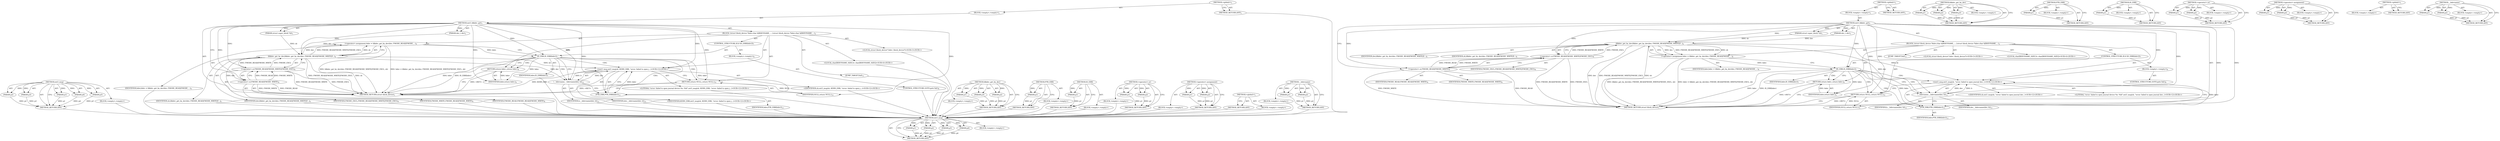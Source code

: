 digraph "__bdevname" {
vulnerable_89 [label=<(METHOD,ext3_msg)>];
vulnerable_90 [label=<(PARAM,p1)>];
vulnerable_91 [label=<(PARAM,p2)>];
vulnerable_92 [label=<(PARAM,p3)>];
vulnerable_93 [label=<(PARAM,p4)>];
vulnerable_94 [label=<(BLOCK,&lt;empty&gt;,&lt;empty&gt;)>];
vulnerable_95 [label=<(METHOD_RETURN,ANY)>];
vulnerable_6 [label=<(METHOD,&lt;global&gt;)<SUB>1</SUB>>];
vulnerable_7 [label=<(BLOCK,&lt;empty&gt;,&lt;empty&gt;)<SUB>1</SUB>>];
vulnerable_8 [label=<(METHOD,ext3_blkdev_get)<SUB>1</SUB>>];
vulnerable_9 [label=<(PARAM,dev_t dev)<SUB>1</SUB>>];
vulnerable_10 [label=<(PARAM,struct super_block *sb)<SUB>1</SUB>>];
vulnerable_11 [label=<(BLOCK,{
	struct block_device *bdev;
	char b[BDEVNAME_...,{
	struct block_device *bdev;
	char b[BDEVNAME_...)<SUB>2</SUB>>];
vulnerable_12 [label="<(LOCAL,struct block_device* bdev: block_device*)<SUB>3</SUB>>"];
vulnerable_13 [label="<(LOCAL,char[BDEVNAME_SIZE] b: char[BDEVNAME_SIZE])<SUB>4</SUB>>"];
vulnerable_14 [label=<(&lt;operator&gt;.assignment,bdev = blkdev_get_by_dev(dev, FMODE_READ|FMODE_...)<SUB>6</SUB>>];
vulnerable_15 [label=<(IDENTIFIER,bdev,bdev = blkdev_get_by_dev(dev, FMODE_READ|FMODE_...)<SUB>6</SUB>>];
vulnerable_16 [label=<(blkdev_get_by_dev,blkdev_get_by_dev(dev, FMODE_READ|FMODE_WRITE|F...)<SUB>6</SUB>>];
vulnerable_17 [label=<(IDENTIFIER,dev,blkdev_get_by_dev(dev, FMODE_READ|FMODE_WRITE|F...)<SUB>6</SUB>>];
vulnerable_18 [label=<(&lt;operator&gt;.or,FMODE_READ|FMODE_WRITE|FMODE_EXCL)<SUB>6</SUB>>];
vulnerable_19 [label=<(&lt;operator&gt;.or,FMODE_READ|FMODE_WRITE)<SUB>6</SUB>>];
vulnerable_20 [label=<(IDENTIFIER,FMODE_READ,FMODE_READ|FMODE_WRITE)<SUB>6</SUB>>];
vulnerable_21 [label=<(IDENTIFIER,FMODE_WRITE,FMODE_READ|FMODE_WRITE)<SUB>6</SUB>>];
vulnerable_22 [label=<(IDENTIFIER,FMODE_EXCL,FMODE_READ|FMODE_WRITE|FMODE_EXCL)<SUB>6</SUB>>];
vulnerable_23 [label=<(IDENTIFIER,sb,blkdev_get_by_dev(dev, FMODE_READ|FMODE_WRITE|F...)<SUB>6</SUB>>];
vulnerable_24 [label=<(CONTROL_STRUCTURE,IF,if (IS_ERR(bdev)))<SUB>7</SUB>>];
vulnerable_25 [label=<(IS_ERR,IS_ERR(bdev))<SUB>7</SUB>>];
vulnerable_26 [label=<(IDENTIFIER,bdev,IS_ERR(bdev))<SUB>7</SUB>>];
vulnerable_27 [label=<(BLOCK,&lt;empty&gt;,&lt;empty&gt;)<SUB>8</SUB>>];
vulnerable_28 [label=<(CONTROL_STRUCTURE,GOTO,goto fail;)<SUB>8</SUB>>];
vulnerable_29 [label=<(RETURN,return bdev;,return bdev;)<SUB>9</SUB>>];
vulnerable_30 [label=<(IDENTIFIER,bdev,return bdev;)<SUB>9</SUB>>];
vulnerable_31 [label=<(JUMP_TARGET,fail)<SUB>11</SUB>>];
vulnerable_32 [label="<(ext3_msg,ext3_msg(sb, &quot;error: failed to open journal dev...)<SUB>12</SUB>>"];
vulnerable_33 [label="<(IDENTIFIER,sb,ext3_msg(sb, &quot;error: failed to open journal dev...)<SUB>12</SUB>>"];
vulnerable_34 [label="<(LITERAL,&quot;error: failed to open journal device %s: %ld&quot;,ext3_msg(sb, &quot;error: failed to open journal dev...)<SUB>12</SUB>>"];
vulnerable_35 [label=<(__bdevname,__bdevname(dev, b))<SUB>13</SUB>>];
vulnerable_36 [label=<(IDENTIFIER,dev,__bdevname(dev, b))<SUB>13</SUB>>];
vulnerable_37 [label=<(IDENTIFIER,b,__bdevname(dev, b))<SUB>13</SUB>>];
vulnerable_38 [label=<(PTR_ERR,PTR_ERR(bdev))<SUB>13</SUB>>];
vulnerable_39 [label=<(IDENTIFIER,bdev,PTR_ERR(bdev))<SUB>13</SUB>>];
vulnerable_40 [label=<(RETURN,return NULL;,return NULL;)<SUB>15</SUB>>];
vulnerable_41 [label=<(IDENTIFIER,NULL,return NULL;)<SUB>15</SUB>>];
vulnerable_42 [label=<(METHOD_RETURN,struct block_device)<SUB>1</SUB>>];
vulnerable_44 [label=<(METHOD_RETURN,ANY)<SUB>1</SUB>>];
vulnerable_74 [label=<(METHOD,blkdev_get_by_dev)>];
vulnerable_75 [label=<(PARAM,p1)>];
vulnerable_76 [label=<(PARAM,p2)>];
vulnerable_77 [label=<(PARAM,p3)>];
vulnerable_78 [label=<(BLOCK,&lt;empty&gt;,&lt;empty&gt;)>];
vulnerable_79 [label=<(METHOD_RETURN,ANY)>];
vulnerable_101 [label=<(METHOD,PTR_ERR)>];
vulnerable_102 [label=<(PARAM,p1)>];
vulnerable_103 [label=<(BLOCK,&lt;empty&gt;,&lt;empty&gt;)>];
vulnerable_104 [label=<(METHOD_RETURN,ANY)>];
vulnerable_85 [label=<(METHOD,IS_ERR)>];
vulnerable_86 [label=<(PARAM,p1)>];
vulnerable_87 [label=<(BLOCK,&lt;empty&gt;,&lt;empty&gt;)>];
vulnerable_88 [label=<(METHOD_RETURN,ANY)>];
vulnerable_80 [label=<(METHOD,&lt;operator&gt;.or)>];
vulnerable_81 [label=<(PARAM,p1)>];
vulnerable_82 [label=<(PARAM,p2)>];
vulnerable_83 [label=<(BLOCK,&lt;empty&gt;,&lt;empty&gt;)>];
vulnerable_84 [label=<(METHOD_RETURN,ANY)>];
vulnerable_69 [label=<(METHOD,&lt;operator&gt;.assignment)>];
vulnerable_70 [label=<(PARAM,p1)>];
vulnerable_71 [label=<(PARAM,p2)>];
vulnerable_72 [label=<(BLOCK,&lt;empty&gt;,&lt;empty&gt;)>];
vulnerable_73 [label=<(METHOD_RETURN,ANY)>];
vulnerable_63 [label=<(METHOD,&lt;global&gt;)<SUB>1</SUB>>];
vulnerable_64 [label=<(BLOCK,&lt;empty&gt;,&lt;empty&gt;)>];
vulnerable_65 [label=<(METHOD_RETURN,ANY)>];
vulnerable_96 [label=<(METHOD,__bdevname)>];
vulnerable_97 [label=<(PARAM,p1)>];
vulnerable_98 [label=<(PARAM,p2)>];
vulnerable_99 [label=<(BLOCK,&lt;empty&gt;,&lt;empty&gt;)>];
vulnerable_100 [label=<(METHOD_RETURN,ANY)>];
fixed_90 [label=<(METHOD,ext3_msg)>];
fixed_91 [label=<(PARAM,p1)>];
fixed_92 [label=<(PARAM,p2)>];
fixed_93 [label=<(PARAM,p3)>];
fixed_94 [label=<(PARAM,p4)>];
fixed_95 [label=<(PARAM,p5)>];
fixed_96 [label=<(BLOCK,&lt;empty&gt;,&lt;empty&gt;)>];
fixed_97 [label=<(METHOD_RETURN,ANY)>];
fixed_6 [label=<(METHOD,&lt;global&gt;)<SUB>1</SUB>>];
fixed_7 [label=<(BLOCK,&lt;empty&gt;,&lt;empty&gt;)<SUB>1</SUB>>];
fixed_8 [label=<(METHOD,ext3_blkdev_get)<SUB>1</SUB>>];
fixed_9 [label=<(PARAM,dev_t dev)<SUB>1</SUB>>];
fixed_10 [label=<(PARAM,struct super_block *sb)<SUB>1</SUB>>];
fixed_11 [label=<(BLOCK,{
	struct block_device *bdev;
	char b[BDEVNAME_...,{
	struct block_device *bdev;
	char b[BDEVNAME_...)<SUB>2</SUB>>];
fixed_12 [label="<(LOCAL,struct block_device* bdev: block_device*)<SUB>3</SUB>>"];
fixed_13 [label="<(LOCAL,char[BDEVNAME_SIZE] b: char[BDEVNAME_SIZE])<SUB>4</SUB>>"];
fixed_14 [label=<(&lt;operator&gt;.assignment,bdev = blkdev_get_by_dev(dev, FMODE_READ|FMODE_...)<SUB>6</SUB>>];
fixed_15 [label=<(IDENTIFIER,bdev,bdev = blkdev_get_by_dev(dev, FMODE_READ|FMODE_...)<SUB>6</SUB>>];
fixed_16 [label=<(blkdev_get_by_dev,blkdev_get_by_dev(dev, FMODE_READ|FMODE_WRITE|F...)<SUB>6</SUB>>];
fixed_17 [label=<(IDENTIFIER,dev,blkdev_get_by_dev(dev, FMODE_READ|FMODE_WRITE|F...)<SUB>6</SUB>>];
fixed_18 [label=<(&lt;operator&gt;.or,FMODE_READ|FMODE_WRITE|FMODE_EXCL)<SUB>6</SUB>>];
fixed_19 [label=<(&lt;operator&gt;.or,FMODE_READ|FMODE_WRITE)<SUB>6</SUB>>];
fixed_20 [label=<(IDENTIFIER,FMODE_READ,FMODE_READ|FMODE_WRITE)<SUB>6</SUB>>];
fixed_21 [label=<(IDENTIFIER,FMODE_WRITE,FMODE_READ|FMODE_WRITE)<SUB>6</SUB>>];
fixed_22 [label=<(IDENTIFIER,FMODE_EXCL,FMODE_READ|FMODE_WRITE|FMODE_EXCL)<SUB>6</SUB>>];
fixed_23 [label=<(IDENTIFIER,sb,blkdev_get_by_dev(dev, FMODE_READ|FMODE_WRITE|F...)<SUB>6</SUB>>];
fixed_24 [label=<(CONTROL_STRUCTURE,IF,if (IS_ERR(bdev)))<SUB>7</SUB>>];
fixed_25 [label=<(IS_ERR,IS_ERR(bdev))<SUB>7</SUB>>];
fixed_26 [label=<(IDENTIFIER,bdev,IS_ERR(bdev))<SUB>7</SUB>>];
fixed_27 [label=<(BLOCK,&lt;empty&gt;,&lt;empty&gt;)<SUB>8</SUB>>];
fixed_28 [label=<(CONTROL_STRUCTURE,GOTO,goto fail;)<SUB>8</SUB>>];
fixed_29 [label=<(RETURN,return bdev;,return bdev;)<SUB>9</SUB>>];
fixed_30 [label=<(IDENTIFIER,bdev,return bdev;)<SUB>9</SUB>>];
fixed_31 [label=<(JUMP_TARGET,fail)<SUB>11</SUB>>];
fixed_32 [label="<(ext3_msg,ext3_msg(sb, KERN_ERR, &quot;error: failed to open j...)<SUB>12</SUB>>"];
fixed_33 [label="<(IDENTIFIER,sb,ext3_msg(sb, KERN_ERR, &quot;error: failed to open j...)<SUB>12</SUB>>"];
fixed_34 [label="<(IDENTIFIER,KERN_ERR,ext3_msg(sb, KERN_ERR, &quot;error: failed to open j...)<SUB>12</SUB>>"];
fixed_35 [label="<(LITERAL,&quot;error: failed to open journal device %s: %ld&quot;,ext3_msg(sb, KERN_ERR, &quot;error: failed to open j...)<SUB>12</SUB>>"];
fixed_36 [label=<(__bdevname,__bdevname(dev, b))<SUB>13</SUB>>];
fixed_37 [label=<(IDENTIFIER,dev,__bdevname(dev, b))<SUB>13</SUB>>];
fixed_38 [label=<(IDENTIFIER,b,__bdevname(dev, b))<SUB>13</SUB>>];
fixed_39 [label=<(PTR_ERR,PTR_ERR(bdev))<SUB>13</SUB>>];
fixed_40 [label=<(IDENTIFIER,bdev,PTR_ERR(bdev))<SUB>13</SUB>>];
fixed_41 [label=<(RETURN,return NULL;,return NULL;)<SUB>15</SUB>>];
fixed_42 [label=<(IDENTIFIER,NULL,return NULL;)<SUB>15</SUB>>];
fixed_43 [label=<(METHOD_RETURN,struct block_device)<SUB>1</SUB>>];
fixed_45 [label=<(METHOD_RETURN,ANY)<SUB>1</SUB>>];
fixed_75 [label=<(METHOD,blkdev_get_by_dev)>];
fixed_76 [label=<(PARAM,p1)>];
fixed_77 [label=<(PARAM,p2)>];
fixed_78 [label=<(PARAM,p3)>];
fixed_79 [label=<(BLOCK,&lt;empty&gt;,&lt;empty&gt;)>];
fixed_80 [label=<(METHOD_RETURN,ANY)>];
fixed_103 [label=<(METHOD,PTR_ERR)>];
fixed_104 [label=<(PARAM,p1)>];
fixed_105 [label=<(BLOCK,&lt;empty&gt;,&lt;empty&gt;)>];
fixed_106 [label=<(METHOD_RETURN,ANY)>];
fixed_86 [label=<(METHOD,IS_ERR)>];
fixed_87 [label=<(PARAM,p1)>];
fixed_88 [label=<(BLOCK,&lt;empty&gt;,&lt;empty&gt;)>];
fixed_89 [label=<(METHOD_RETURN,ANY)>];
fixed_81 [label=<(METHOD,&lt;operator&gt;.or)>];
fixed_82 [label=<(PARAM,p1)>];
fixed_83 [label=<(PARAM,p2)>];
fixed_84 [label=<(BLOCK,&lt;empty&gt;,&lt;empty&gt;)>];
fixed_85 [label=<(METHOD_RETURN,ANY)>];
fixed_70 [label=<(METHOD,&lt;operator&gt;.assignment)>];
fixed_71 [label=<(PARAM,p1)>];
fixed_72 [label=<(PARAM,p2)>];
fixed_73 [label=<(BLOCK,&lt;empty&gt;,&lt;empty&gt;)>];
fixed_74 [label=<(METHOD_RETURN,ANY)>];
fixed_64 [label=<(METHOD,&lt;global&gt;)<SUB>1</SUB>>];
fixed_65 [label=<(BLOCK,&lt;empty&gt;,&lt;empty&gt;)>];
fixed_66 [label=<(METHOD_RETURN,ANY)>];
fixed_98 [label=<(METHOD,__bdevname)>];
fixed_99 [label=<(PARAM,p1)>];
fixed_100 [label=<(PARAM,p2)>];
fixed_101 [label=<(BLOCK,&lt;empty&gt;,&lt;empty&gt;)>];
fixed_102 [label=<(METHOD_RETURN,ANY)>];
vulnerable_89 -> vulnerable_90  [key=0, label="AST: "];
vulnerable_89 -> vulnerable_90  [key=1, label="DDG: "];
vulnerable_89 -> vulnerable_94  [key=0, label="AST: "];
vulnerable_89 -> vulnerable_91  [key=0, label="AST: "];
vulnerable_89 -> vulnerable_91  [key=1, label="DDG: "];
vulnerable_89 -> vulnerable_95  [key=0, label="AST: "];
vulnerable_89 -> vulnerable_95  [key=1, label="CFG: "];
vulnerable_89 -> vulnerable_92  [key=0, label="AST: "];
vulnerable_89 -> vulnerable_92  [key=1, label="DDG: "];
vulnerable_89 -> vulnerable_93  [key=0, label="AST: "];
vulnerable_89 -> vulnerable_93  [key=1, label="DDG: "];
vulnerable_90 -> vulnerable_95  [key=0, label="DDG: p1"];
vulnerable_91 -> vulnerable_95  [key=0, label="DDG: p2"];
vulnerable_92 -> vulnerable_95  [key=0, label="DDG: p3"];
vulnerable_93 -> vulnerable_95  [key=0, label="DDG: p4"];
vulnerable_6 -> vulnerable_7  [key=0, label="AST: "];
vulnerable_6 -> vulnerable_44  [key=0, label="AST: "];
vulnerable_6 -> vulnerable_44  [key=1, label="CFG: "];
vulnerable_7 -> vulnerable_8  [key=0, label="AST: "];
vulnerable_8 -> vulnerable_9  [key=0, label="AST: "];
vulnerable_8 -> vulnerable_9  [key=1, label="DDG: "];
vulnerable_8 -> vulnerable_10  [key=0, label="AST: "];
vulnerable_8 -> vulnerable_10  [key=1, label="DDG: "];
vulnerable_8 -> vulnerable_11  [key=0, label="AST: "];
vulnerable_8 -> vulnerable_42  [key=0, label="AST: "];
vulnerable_8 -> vulnerable_19  [key=0, label="CFG: "];
vulnerable_8 -> vulnerable_19  [key=1, label="DDG: "];
vulnerable_8 -> vulnerable_40  [key=0, label="DDG: "];
vulnerable_8 -> vulnerable_30  [key=0, label="DDG: "];
vulnerable_8 -> vulnerable_32  [key=0, label="DDG: "];
vulnerable_8 -> vulnerable_41  [key=0, label="DDG: "];
vulnerable_8 -> vulnerable_16  [key=0, label="DDG: "];
vulnerable_8 -> vulnerable_25  [key=0, label="DDG: "];
vulnerable_8 -> vulnerable_35  [key=0, label="DDG: "];
vulnerable_8 -> vulnerable_38  [key=0, label="DDG: "];
vulnerable_8 -> vulnerable_18  [key=0, label="DDG: "];
vulnerable_9 -> vulnerable_16  [key=0, label="DDG: dev"];
vulnerable_10 -> vulnerable_16  [key=0, label="DDG: sb"];
vulnerable_11 -> vulnerable_12  [key=0, label="AST: "];
vulnerable_11 -> vulnerable_13  [key=0, label="AST: "];
vulnerable_11 -> vulnerable_14  [key=0, label="AST: "];
vulnerable_11 -> vulnerable_24  [key=0, label="AST: "];
vulnerable_11 -> vulnerable_29  [key=0, label="AST: "];
vulnerable_11 -> vulnerable_31  [key=0, label="AST: "];
vulnerable_11 -> vulnerable_32  [key=0, label="AST: "];
vulnerable_11 -> vulnerable_40  [key=0, label="AST: "];
vulnerable_14 -> vulnerable_15  [key=0, label="AST: "];
vulnerable_14 -> vulnerable_16  [key=0, label="AST: "];
vulnerable_14 -> vulnerable_25  [key=0, label="CFG: "];
vulnerable_14 -> vulnerable_25  [key=1, label="DDG: bdev"];
vulnerable_14 -> vulnerable_42  [key=0, label="DDG: blkdev_get_by_dev(dev, FMODE_READ|FMODE_WRITE|FMODE_EXCL, sb)"];
vulnerable_14 -> vulnerable_42  [key=1, label="DDG: bdev = blkdev_get_by_dev(dev, FMODE_READ|FMODE_WRITE|FMODE_EXCL, sb)"];
vulnerable_16 -> vulnerable_17  [key=0, label="AST: "];
vulnerable_16 -> vulnerable_18  [key=0, label="AST: "];
vulnerable_16 -> vulnerable_23  [key=0, label="AST: "];
vulnerable_16 -> vulnerable_14  [key=0, label="CFG: "];
vulnerable_16 -> vulnerable_14  [key=1, label="DDG: dev"];
vulnerable_16 -> vulnerable_14  [key=2, label="DDG: FMODE_READ|FMODE_WRITE|FMODE_EXCL"];
vulnerable_16 -> vulnerable_14  [key=3, label="DDG: sb"];
vulnerable_16 -> vulnerable_42  [key=0, label="DDG: dev"];
vulnerable_16 -> vulnerable_42  [key=1, label="DDG: FMODE_READ|FMODE_WRITE|FMODE_EXCL"];
vulnerable_16 -> vulnerable_42  [key=2, label="DDG: sb"];
vulnerable_16 -> vulnerable_32  [key=0, label="DDG: sb"];
vulnerable_16 -> vulnerable_35  [key=0, label="DDG: dev"];
vulnerable_18 -> vulnerable_19  [key=0, label="AST: "];
vulnerable_18 -> vulnerable_22  [key=0, label="AST: "];
vulnerable_18 -> vulnerable_16  [key=0, label="CFG: "];
vulnerable_18 -> vulnerable_16  [key=1, label="DDG: FMODE_READ|FMODE_WRITE"];
vulnerable_18 -> vulnerable_16  [key=2, label="DDG: FMODE_EXCL"];
vulnerable_18 -> vulnerable_42  [key=0, label="DDG: FMODE_READ|FMODE_WRITE"];
vulnerable_18 -> vulnerable_42  [key=1, label="DDG: FMODE_EXCL"];
vulnerable_19 -> vulnerable_20  [key=0, label="AST: "];
vulnerable_19 -> vulnerable_21  [key=0, label="AST: "];
vulnerable_19 -> vulnerable_18  [key=0, label="CFG: "];
vulnerable_19 -> vulnerable_18  [key=1, label="DDG: FMODE_READ"];
vulnerable_19 -> vulnerable_18  [key=2, label="DDG: FMODE_WRITE"];
vulnerable_19 -> vulnerable_42  [key=0, label="DDG: FMODE_WRITE"];
vulnerable_19 -> vulnerable_42  [key=1, label="DDG: FMODE_READ"];
vulnerable_24 -> vulnerable_25  [key=0, label="AST: "];
vulnerable_24 -> vulnerable_27  [key=0, label="AST: "];
vulnerable_25 -> vulnerable_26  [key=0, label="AST: "];
vulnerable_25 -> vulnerable_35  [key=0, label="CFG: "];
vulnerable_25 -> vulnerable_35  [key=1, label="CDG: "];
vulnerable_25 -> vulnerable_29  [key=0, label="CFG: "];
vulnerable_25 -> vulnerable_29  [key=1, label="CDG: "];
vulnerable_25 -> vulnerable_42  [key=0, label="DDG: bdev"];
vulnerable_25 -> vulnerable_42  [key=1, label="DDG: IS_ERR(bdev)"];
vulnerable_25 -> vulnerable_30  [key=0, label="DDG: bdev"];
vulnerable_25 -> vulnerable_38  [key=0, label="DDG: bdev"];
vulnerable_25 -> vulnerable_38  [key=1, label="CDG: "];
vulnerable_25 -> vulnerable_40  [key=0, label="CDG: "];
vulnerable_25 -> vulnerable_32  [key=0, label="CDG: "];
vulnerable_27 -> vulnerable_28  [key=0, label="AST: "];
vulnerable_29 -> vulnerable_30  [key=0, label="AST: "];
vulnerable_29 -> vulnerable_42  [key=0, label="CFG: "];
vulnerable_29 -> vulnerable_42  [key=1, label="DDG: &lt;RET&gt;"];
vulnerable_30 -> vulnerable_29  [key=0, label="DDG: bdev"];
vulnerable_32 -> vulnerable_33  [key=0, label="AST: "];
vulnerable_32 -> vulnerable_34  [key=0, label="AST: "];
vulnerable_32 -> vulnerable_35  [key=0, label="AST: "];
vulnerable_32 -> vulnerable_38  [key=0, label="AST: "];
vulnerable_32 -> vulnerable_40  [key=0, label="CFG: "];
vulnerable_35 -> vulnerable_36  [key=0, label="AST: "];
vulnerable_35 -> vulnerable_37  [key=0, label="AST: "];
vulnerable_35 -> vulnerable_38  [key=0, label="CFG: "];
vulnerable_35 -> vulnerable_32  [key=0, label="DDG: dev"];
vulnerable_35 -> vulnerable_32  [key=1, label="DDG: b"];
vulnerable_38 -> vulnerable_39  [key=0, label="AST: "];
vulnerable_38 -> vulnerable_32  [key=0, label="CFG: "];
vulnerable_38 -> vulnerable_32  [key=1, label="DDG: bdev"];
vulnerable_40 -> vulnerable_41  [key=0, label="AST: "];
vulnerable_40 -> vulnerable_42  [key=0, label="CFG: "];
vulnerable_40 -> vulnerable_42  [key=1, label="DDG: &lt;RET&gt;"];
vulnerable_41 -> vulnerable_40  [key=0, label="DDG: NULL"];
vulnerable_74 -> vulnerable_75  [key=0, label="AST: "];
vulnerable_74 -> vulnerable_75  [key=1, label="DDG: "];
vulnerable_74 -> vulnerable_78  [key=0, label="AST: "];
vulnerable_74 -> vulnerable_76  [key=0, label="AST: "];
vulnerable_74 -> vulnerable_76  [key=1, label="DDG: "];
vulnerable_74 -> vulnerable_79  [key=0, label="AST: "];
vulnerable_74 -> vulnerable_79  [key=1, label="CFG: "];
vulnerable_74 -> vulnerable_77  [key=0, label="AST: "];
vulnerable_74 -> vulnerable_77  [key=1, label="DDG: "];
vulnerable_75 -> vulnerable_79  [key=0, label="DDG: p1"];
vulnerable_76 -> vulnerable_79  [key=0, label="DDG: p2"];
vulnerable_77 -> vulnerable_79  [key=0, label="DDG: p3"];
vulnerable_101 -> vulnerable_102  [key=0, label="AST: "];
vulnerable_101 -> vulnerable_102  [key=1, label="DDG: "];
vulnerable_101 -> vulnerable_103  [key=0, label="AST: "];
vulnerable_101 -> vulnerable_104  [key=0, label="AST: "];
vulnerable_101 -> vulnerable_104  [key=1, label="CFG: "];
vulnerable_102 -> vulnerable_104  [key=0, label="DDG: p1"];
vulnerable_85 -> vulnerable_86  [key=0, label="AST: "];
vulnerable_85 -> vulnerable_86  [key=1, label="DDG: "];
vulnerable_85 -> vulnerable_87  [key=0, label="AST: "];
vulnerable_85 -> vulnerable_88  [key=0, label="AST: "];
vulnerable_85 -> vulnerable_88  [key=1, label="CFG: "];
vulnerable_86 -> vulnerable_88  [key=0, label="DDG: p1"];
vulnerable_80 -> vulnerable_81  [key=0, label="AST: "];
vulnerable_80 -> vulnerable_81  [key=1, label="DDG: "];
vulnerable_80 -> vulnerable_83  [key=0, label="AST: "];
vulnerable_80 -> vulnerable_82  [key=0, label="AST: "];
vulnerable_80 -> vulnerable_82  [key=1, label="DDG: "];
vulnerable_80 -> vulnerable_84  [key=0, label="AST: "];
vulnerable_80 -> vulnerable_84  [key=1, label="CFG: "];
vulnerable_81 -> vulnerable_84  [key=0, label="DDG: p1"];
vulnerable_82 -> vulnerable_84  [key=0, label="DDG: p2"];
vulnerable_69 -> vulnerable_70  [key=0, label="AST: "];
vulnerable_69 -> vulnerable_70  [key=1, label="DDG: "];
vulnerable_69 -> vulnerable_72  [key=0, label="AST: "];
vulnerable_69 -> vulnerable_71  [key=0, label="AST: "];
vulnerable_69 -> vulnerable_71  [key=1, label="DDG: "];
vulnerable_69 -> vulnerable_73  [key=0, label="AST: "];
vulnerable_69 -> vulnerable_73  [key=1, label="CFG: "];
vulnerable_70 -> vulnerable_73  [key=0, label="DDG: p1"];
vulnerable_71 -> vulnerable_73  [key=0, label="DDG: p2"];
vulnerable_63 -> vulnerable_64  [key=0, label="AST: "];
vulnerable_63 -> vulnerable_65  [key=0, label="AST: "];
vulnerable_63 -> vulnerable_65  [key=1, label="CFG: "];
vulnerable_96 -> vulnerable_97  [key=0, label="AST: "];
vulnerable_96 -> vulnerable_97  [key=1, label="DDG: "];
vulnerable_96 -> vulnerable_99  [key=0, label="AST: "];
vulnerable_96 -> vulnerable_98  [key=0, label="AST: "];
vulnerable_96 -> vulnerable_98  [key=1, label="DDG: "];
vulnerable_96 -> vulnerable_100  [key=0, label="AST: "];
vulnerable_96 -> vulnerable_100  [key=1, label="CFG: "];
vulnerable_97 -> vulnerable_100  [key=0, label="DDG: p1"];
vulnerable_98 -> vulnerable_100  [key=0, label="DDG: p2"];
fixed_90 -> fixed_91  [key=0, label="AST: "];
fixed_90 -> fixed_91  [key=1, label="DDG: "];
fixed_90 -> fixed_96  [key=0, label="AST: "];
fixed_90 -> fixed_92  [key=0, label="AST: "];
fixed_90 -> fixed_92  [key=1, label="DDG: "];
fixed_90 -> fixed_97  [key=0, label="AST: "];
fixed_90 -> fixed_97  [key=1, label="CFG: "];
fixed_90 -> fixed_93  [key=0, label="AST: "];
fixed_90 -> fixed_93  [key=1, label="DDG: "];
fixed_90 -> fixed_94  [key=0, label="AST: "];
fixed_90 -> fixed_94  [key=1, label="DDG: "];
fixed_90 -> fixed_95  [key=0, label="AST: "];
fixed_90 -> fixed_95  [key=1, label="DDG: "];
fixed_91 -> fixed_97  [key=0, label="DDG: p1"];
fixed_92 -> fixed_97  [key=0, label="DDG: p2"];
fixed_93 -> fixed_97  [key=0, label="DDG: p3"];
fixed_94 -> fixed_97  [key=0, label="DDG: p4"];
fixed_95 -> fixed_97  [key=0, label="DDG: p5"];
fixed_96 -> vulnerable_89  [key=0];
fixed_97 -> vulnerable_89  [key=0];
fixed_6 -> fixed_7  [key=0, label="AST: "];
fixed_6 -> fixed_45  [key=0, label="AST: "];
fixed_6 -> fixed_45  [key=1, label="CFG: "];
fixed_7 -> fixed_8  [key=0, label="AST: "];
fixed_8 -> fixed_9  [key=0, label="AST: "];
fixed_8 -> fixed_9  [key=1, label="DDG: "];
fixed_8 -> fixed_10  [key=0, label="AST: "];
fixed_8 -> fixed_10  [key=1, label="DDG: "];
fixed_8 -> fixed_11  [key=0, label="AST: "];
fixed_8 -> fixed_43  [key=0, label="AST: "];
fixed_8 -> fixed_19  [key=0, label="CFG: "];
fixed_8 -> fixed_19  [key=1, label="DDG: "];
fixed_8 -> fixed_41  [key=0, label="DDG: "];
fixed_8 -> fixed_30  [key=0, label="DDG: "];
fixed_8 -> fixed_32  [key=0, label="DDG: "];
fixed_8 -> fixed_42  [key=0, label="DDG: "];
fixed_8 -> fixed_16  [key=0, label="DDG: "];
fixed_8 -> fixed_25  [key=0, label="DDG: "];
fixed_8 -> fixed_36  [key=0, label="DDG: "];
fixed_8 -> fixed_39  [key=0, label="DDG: "];
fixed_8 -> fixed_18  [key=0, label="DDG: "];
fixed_9 -> fixed_16  [key=0, label="DDG: dev"];
fixed_10 -> fixed_16  [key=0, label="DDG: sb"];
fixed_11 -> fixed_12  [key=0, label="AST: "];
fixed_11 -> fixed_13  [key=0, label="AST: "];
fixed_11 -> fixed_14  [key=0, label="AST: "];
fixed_11 -> fixed_24  [key=0, label="AST: "];
fixed_11 -> fixed_29  [key=0, label="AST: "];
fixed_11 -> fixed_31  [key=0, label="AST: "];
fixed_11 -> fixed_32  [key=0, label="AST: "];
fixed_11 -> fixed_41  [key=0, label="AST: "];
fixed_12 -> vulnerable_89  [key=0];
fixed_13 -> vulnerable_89  [key=0];
fixed_14 -> fixed_15  [key=0, label="AST: "];
fixed_14 -> fixed_16  [key=0, label="AST: "];
fixed_14 -> fixed_25  [key=0, label="CFG: "];
fixed_14 -> fixed_25  [key=1, label="DDG: bdev"];
fixed_14 -> fixed_43  [key=0, label="DDG: blkdev_get_by_dev(dev, FMODE_READ|FMODE_WRITE|FMODE_EXCL, sb)"];
fixed_14 -> fixed_43  [key=1, label="DDG: bdev = blkdev_get_by_dev(dev, FMODE_READ|FMODE_WRITE|FMODE_EXCL, sb)"];
fixed_15 -> vulnerable_89  [key=0];
fixed_16 -> fixed_17  [key=0, label="AST: "];
fixed_16 -> fixed_18  [key=0, label="AST: "];
fixed_16 -> fixed_23  [key=0, label="AST: "];
fixed_16 -> fixed_14  [key=0, label="CFG: "];
fixed_16 -> fixed_14  [key=1, label="DDG: dev"];
fixed_16 -> fixed_14  [key=2, label="DDG: FMODE_READ|FMODE_WRITE|FMODE_EXCL"];
fixed_16 -> fixed_14  [key=3, label="DDG: sb"];
fixed_16 -> fixed_43  [key=0, label="DDG: dev"];
fixed_16 -> fixed_43  [key=1, label="DDG: FMODE_READ|FMODE_WRITE|FMODE_EXCL"];
fixed_16 -> fixed_43  [key=2, label="DDG: sb"];
fixed_16 -> fixed_32  [key=0, label="DDG: sb"];
fixed_16 -> fixed_36  [key=0, label="DDG: dev"];
fixed_17 -> vulnerable_89  [key=0];
fixed_18 -> fixed_19  [key=0, label="AST: "];
fixed_18 -> fixed_22  [key=0, label="AST: "];
fixed_18 -> fixed_16  [key=0, label="CFG: "];
fixed_18 -> fixed_16  [key=1, label="DDG: FMODE_READ|FMODE_WRITE"];
fixed_18 -> fixed_16  [key=2, label="DDG: FMODE_EXCL"];
fixed_18 -> fixed_43  [key=0, label="DDG: FMODE_READ|FMODE_WRITE"];
fixed_18 -> fixed_43  [key=1, label="DDG: FMODE_EXCL"];
fixed_19 -> fixed_20  [key=0, label="AST: "];
fixed_19 -> fixed_21  [key=0, label="AST: "];
fixed_19 -> fixed_18  [key=0, label="CFG: "];
fixed_19 -> fixed_18  [key=1, label="DDG: FMODE_READ"];
fixed_19 -> fixed_18  [key=2, label="DDG: FMODE_WRITE"];
fixed_19 -> fixed_43  [key=0, label="DDG: FMODE_WRITE"];
fixed_19 -> fixed_43  [key=1, label="DDG: FMODE_READ"];
fixed_20 -> vulnerable_89  [key=0];
fixed_21 -> vulnerable_89  [key=0];
fixed_22 -> vulnerable_89  [key=0];
fixed_23 -> vulnerable_89  [key=0];
fixed_24 -> fixed_25  [key=0, label="AST: "];
fixed_24 -> fixed_27  [key=0, label="AST: "];
fixed_25 -> fixed_26  [key=0, label="AST: "];
fixed_25 -> fixed_36  [key=0, label="CFG: "];
fixed_25 -> fixed_36  [key=1, label="CDG: "];
fixed_25 -> fixed_29  [key=0, label="CFG: "];
fixed_25 -> fixed_29  [key=1, label="CDG: "];
fixed_25 -> fixed_43  [key=0, label="DDG: bdev"];
fixed_25 -> fixed_43  [key=1, label="DDG: IS_ERR(bdev)"];
fixed_25 -> fixed_30  [key=0, label="DDG: bdev"];
fixed_25 -> fixed_39  [key=0, label="DDG: bdev"];
fixed_25 -> fixed_39  [key=1, label="CDG: "];
fixed_25 -> fixed_32  [key=0, label="CDG: "];
fixed_25 -> fixed_41  [key=0, label="CDG: "];
fixed_26 -> vulnerable_89  [key=0];
fixed_27 -> fixed_28  [key=0, label="AST: "];
fixed_28 -> vulnerable_89  [key=0];
fixed_29 -> fixed_30  [key=0, label="AST: "];
fixed_29 -> fixed_43  [key=0, label="CFG: "];
fixed_29 -> fixed_43  [key=1, label="DDG: &lt;RET&gt;"];
fixed_30 -> fixed_29  [key=0, label="DDG: bdev"];
fixed_31 -> vulnerable_89  [key=0];
fixed_32 -> fixed_33  [key=0, label="AST: "];
fixed_32 -> fixed_34  [key=0, label="AST: "];
fixed_32 -> fixed_35  [key=0, label="AST: "];
fixed_32 -> fixed_36  [key=0, label="AST: "];
fixed_32 -> fixed_39  [key=0, label="AST: "];
fixed_32 -> fixed_41  [key=0, label="CFG: "];
fixed_32 -> fixed_43  [key=0, label="DDG: KERN_ERR"];
fixed_33 -> vulnerable_89  [key=0];
fixed_34 -> vulnerable_89  [key=0];
fixed_35 -> vulnerable_89  [key=0];
fixed_36 -> fixed_37  [key=0, label="AST: "];
fixed_36 -> fixed_38  [key=0, label="AST: "];
fixed_36 -> fixed_39  [key=0, label="CFG: "];
fixed_36 -> fixed_32  [key=0, label="DDG: dev"];
fixed_36 -> fixed_32  [key=1, label="DDG: b"];
fixed_37 -> vulnerable_89  [key=0];
fixed_38 -> vulnerable_89  [key=0];
fixed_39 -> fixed_40  [key=0, label="AST: "];
fixed_39 -> fixed_32  [key=0, label="CFG: "];
fixed_39 -> fixed_32  [key=1, label="DDG: bdev"];
fixed_40 -> vulnerable_89  [key=0];
fixed_41 -> fixed_42  [key=0, label="AST: "];
fixed_41 -> fixed_43  [key=0, label="CFG: "];
fixed_41 -> fixed_43  [key=1, label="DDG: &lt;RET&gt;"];
fixed_42 -> fixed_41  [key=0, label="DDG: NULL"];
fixed_43 -> vulnerable_89  [key=0];
fixed_45 -> vulnerable_89  [key=0];
fixed_75 -> fixed_76  [key=0, label="AST: "];
fixed_75 -> fixed_76  [key=1, label="DDG: "];
fixed_75 -> fixed_79  [key=0, label="AST: "];
fixed_75 -> fixed_77  [key=0, label="AST: "];
fixed_75 -> fixed_77  [key=1, label="DDG: "];
fixed_75 -> fixed_80  [key=0, label="AST: "];
fixed_75 -> fixed_80  [key=1, label="CFG: "];
fixed_75 -> fixed_78  [key=0, label="AST: "];
fixed_75 -> fixed_78  [key=1, label="DDG: "];
fixed_76 -> fixed_80  [key=0, label="DDG: p1"];
fixed_77 -> fixed_80  [key=0, label="DDG: p2"];
fixed_78 -> fixed_80  [key=0, label="DDG: p3"];
fixed_79 -> vulnerable_89  [key=0];
fixed_80 -> vulnerable_89  [key=0];
fixed_103 -> fixed_104  [key=0, label="AST: "];
fixed_103 -> fixed_104  [key=1, label="DDG: "];
fixed_103 -> fixed_105  [key=0, label="AST: "];
fixed_103 -> fixed_106  [key=0, label="AST: "];
fixed_103 -> fixed_106  [key=1, label="CFG: "];
fixed_104 -> fixed_106  [key=0, label="DDG: p1"];
fixed_105 -> vulnerable_89  [key=0];
fixed_106 -> vulnerable_89  [key=0];
fixed_86 -> fixed_87  [key=0, label="AST: "];
fixed_86 -> fixed_87  [key=1, label="DDG: "];
fixed_86 -> fixed_88  [key=0, label="AST: "];
fixed_86 -> fixed_89  [key=0, label="AST: "];
fixed_86 -> fixed_89  [key=1, label="CFG: "];
fixed_87 -> fixed_89  [key=0, label="DDG: p1"];
fixed_88 -> vulnerable_89  [key=0];
fixed_89 -> vulnerable_89  [key=0];
fixed_81 -> fixed_82  [key=0, label="AST: "];
fixed_81 -> fixed_82  [key=1, label="DDG: "];
fixed_81 -> fixed_84  [key=0, label="AST: "];
fixed_81 -> fixed_83  [key=0, label="AST: "];
fixed_81 -> fixed_83  [key=1, label="DDG: "];
fixed_81 -> fixed_85  [key=0, label="AST: "];
fixed_81 -> fixed_85  [key=1, label="CFG: "];
fixed_82 -> fixed_85  [key=0, label="DDG: p1"];
fixed_83 -> fixed_85  [key=0, label="DDG: p2"];
fixed_84 -> vulnerable_89  [key=0];
fixed_85 -> vulnerable_89  [key=0];
fixed_70 -> fixed_71  [key=0, label="AST: "];
fixed_70 -> fixed_71  [key=1, label="DDG: "];
fixed_70 -> fixed_73  [key=0, label="AST: "];
fixed_70 -> fixed_72  [key=0, label="AST: "];
fixed_70 -> fixed_72  [key=1, label="DDG: "];
fixed_70 -> fixed_74  [key=0, label="AST: "];
fixed_70 -> fixed_74  [key=1, label="CFG: "];
fixed_71 -> fixed_74  [key=0, label="DDG: p1"];
fixed_72 -> fixed_74  [key=0, label="DDG: p2"];
fixed_73 -> vulnerable_89  [key=0];
fixed_74 -> vulnerable_89  [key=0];
fixed_64 -> fixed_65  [key=0, label="AST: "];
fixed_64 -> fixed_66  [key=0, label="AST: "];
fixed_64 -> fixed_66  [key=1, label="CFG: "];
fixed_65 -> vulnerable_89  [key=0];
fixed_66 -> vulnerable_89  [key=0];
fixed_98 -> fixed_99  [key=0, label="AST: "];
fixed_98 -> fixed_99  [key=1, label="DDG: "];
fixed_98 -> fixed_101  [key=0, label="AST: "];
fixed_98 -> fixed_100  [key=0, label="AST: "];
fixed_98 -> fixed_100  [key=1, label="DDG: "];
fixed_98 -> fixed_102  [key=0, label="AST: "];
fixed_98 -> fixed_102  [key=1, label="CFG: "];
fixed_99 -> fixed_102  [key=0, label="DDG: p1"];
fixed_100 -> fixed_102  [key=0, label="DDG: p2"];
fixed_101 -> vulnerable_89  [key=0];
fixed_102 -> vulnerable_89  [key=0];
}

